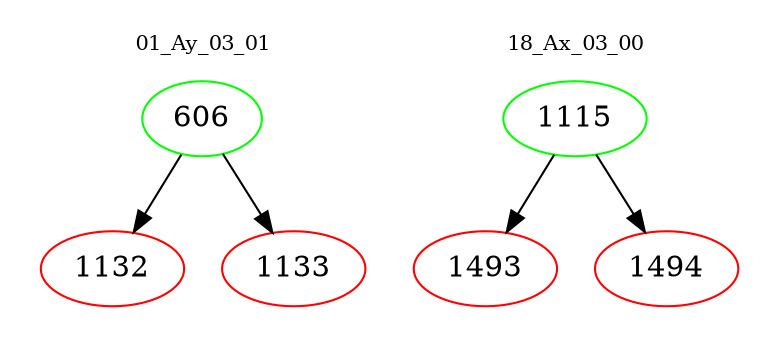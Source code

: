 digraph{
subgraph cluster_0 {
color = white
label = "01_Ay_03_01";
fontsize=10;
T0_606 [label="606", color="green"]
T0_606 -> T0_1132 [color="black"]
T0_1132 [label="1132", color="red"]
T0_606 -> T0_1133 [color="black"]
T0_1133 [label="1133", color="red"]
}
subgraph cluster_1 {
color = white
label = "18_Ax_03_00";
fontsize=10;
T1_1115 [label="1115", color="green"]
T1_1115 -> T1_1493 [color="black"]
T1_1493 [label="1493", color="red"]
T1_1115 -> T1_1494 [color="black"]
T1_1494 [label="1494", color="red"]
}
}
